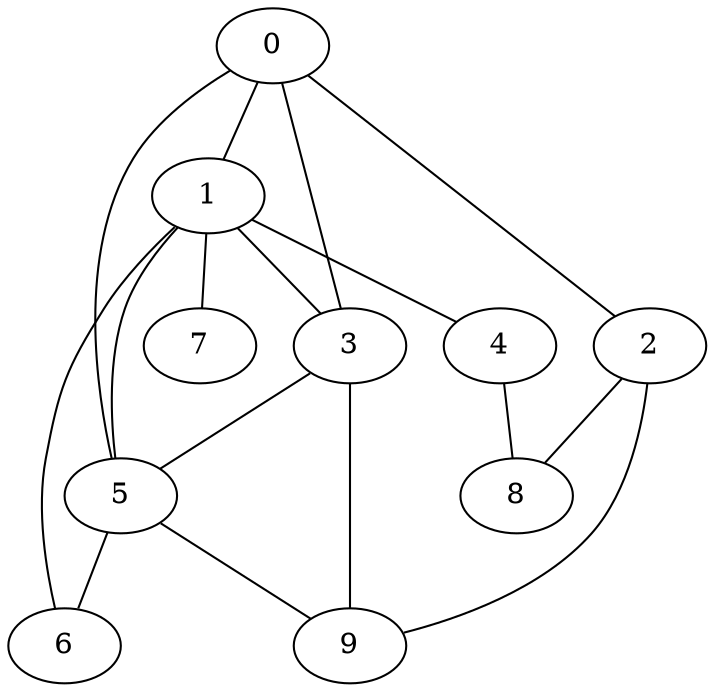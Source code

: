 
graph graphname {
    0 -- 1
0 -- 2
0 -- 3
0 -- 5
1 -- 4
1 -- 5
1 -- 6
1 -- 7
1 -- 3
2 -- 8
2 -- 9
3 -- 9
3 -- 5
4 -- 8
5 -- 9
5 -- 6

}
